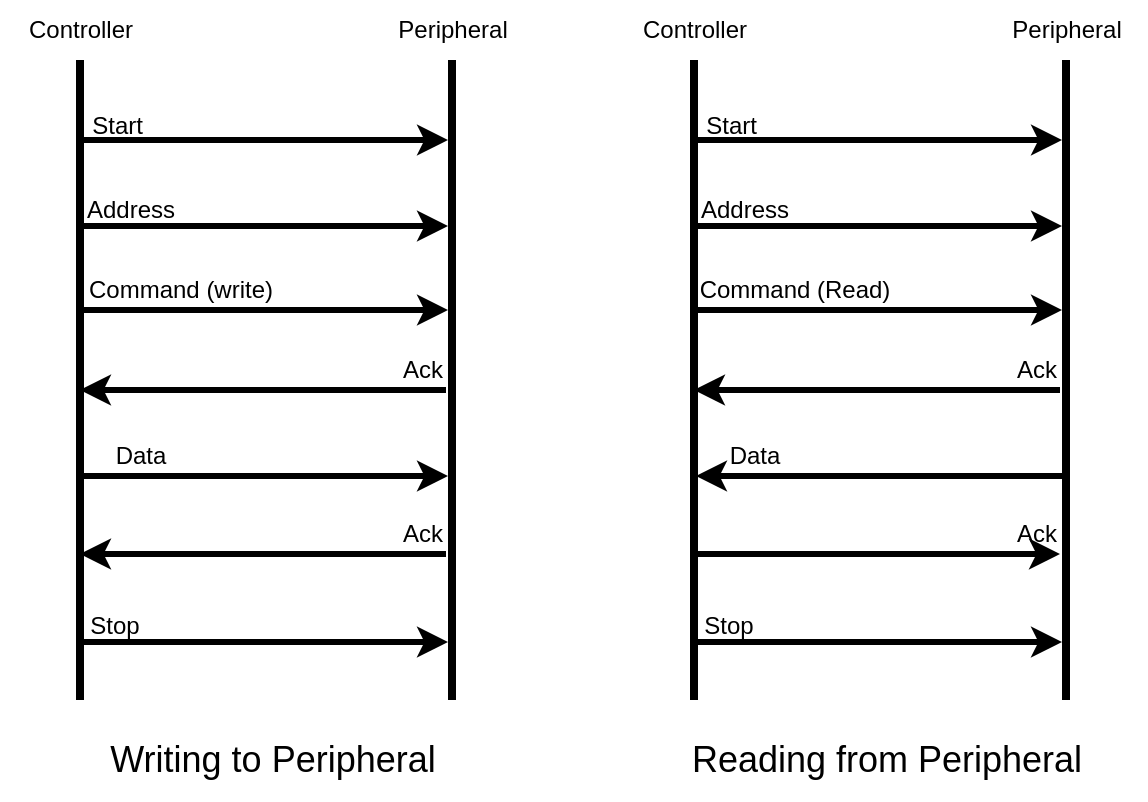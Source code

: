 <mxfile version="21.3.2" type="device">
  <diagram name="Page-1" id="d136zl7xPimBK5EIYTPY">
    <mxGraphModel dx="1050" dy="530" grid="1" gridSize="10" guides="1" tooltips="1" connect="1" arrows="1" fold="1" page="1" pageScale="1" pageWidth="1654" pageHeight="2336" math="0" shadow="0">
      <root>
        <mxCell id="0" />
        <mxCell id="1" parent="0" />
        <mxCell id="9gyQ5huFnyR0sVXiCk2G-1" value="" style="line;strokeWidth=4;direction=south;html=1;perimeter=backbonePerimeter;points=[];outlineConnect=0;" vertex="1" parent="1">
          <mxGeometry x="324" y="80" width="10" height="320" as="geometry" />
        </mxCell>
        <mxCell id="9gyQ5huFnyR0sVXiCk2G-2" value="" style="line;strokeWidth=4;direction=south;html=1;perimeter=backbonePerimeter;points=[];outlineConnect=0;" vertex="1" parent="1">
          <mxGeometry x="510" y="80" width="10" height="320" as="geometry" />
        </mxCell>
        <mxCell id="9gyQ5huFnyR0sVXiCk2G-3" value="Controller" style="text;html=1;align=center;verticalAlign=middle;resizable=0;points=[];autosize=1;strokeColor=none;fillColor=none;" vertex="1" parent="1">
          <mxGeometry x="289" y="50" width="80" height="30" as="geometry" />
        </mxCell>
        <mxCell id="9gyQ5huFnyR0sVXiCk2G-4" value="Peripheral" style="text;html=1;align=center;verticalAlign=middle;resizable=0;points=[];autosize=1;strokeColor=none;fillColor=none;" vertex="1" parent="1">
          <mxGeometry x="475" y="50" width="80" height="30" as="geometry" />
        </mxCell>
        <mxCell id="9gyQ5huFnyR0sVXiCk2G-5" value="" style="endArrow=classic;html=1;rounded=0;strokeWidth=3;" edge="1" parent="1" target="9gyQ5huFnyR0sVXiCk2G-2">
          <mxGeometry width="50" height="50" relative="1" as="geometry">
            <mxPoint x="330" y="120" as="sourcePoint" />
            <mxPoint x="380" y="70" as="targetPoint" />
          </mxGeometry>
        </mxCell>
        <mxCell id="9gyQ5huFnyR0sVXiCk2G-6" value="Start&amp;nbsp;" style="text;html=1;align=center;verticalAlign=middle;resizable=0;points=[];autosize=1;strokeColor=none;fillColor=none;" vertex="1" parent="1">
          <mxGeometry x="324" y="98" width="50" height="30" as="geometry" />
        </mxCell>
        <mxCell id="9gyQ5huFnyR0sVXiCk2G-7" value="" style="endArrow=classic;html=1;rounded=0;strokeWidth=3;" edge="1" parent="1">
          <mxGeometry width="50" height="50" relative="1" as="geometry">
            <mxPoint x="330" y="163" as="sourcePoint" />
            <mxPoint x="513" y="163" as="targetPoint" />
          </mxGeometry>
        </mxCell>
        <mxCell id="9gyQ5huFnyR0sVXiCk2G-8" value="Address" style="text;html=1;align=center;verticalAlign=middle;resizable=0;points=[];autosize=1;strokeColor=none;fillColor=none;" vertex="1" parent="1">
          <mxGeometry x="319" y="140" width="70" height="30" as="geometry" />
        </mxCell>
        <mxCell id="9gyQ5huFnyR0sVXiCk2G-11" value="" style="endArrow=classic;html=1;rounded=0;strokeWidth=3;" edge="1" parent="1">
          <mxGeometry width="50" height="50" relative="1" as="geometry">
            <mxPoint x="330" y="205" as="sourcePoint" />
            <mxPoint x="513" y="205" as="targetPoint" />
          </mxGeometry>
        </mxCell>
        <mxCell id="9gyQ5huFnyR0sVXiCk2G-12" value="Command (write)" style="text;html=1;align=center;verticalAlign=middle;resizable=0;points=[];autosize=1;strokeColor=none;fillColor=none;" vertex="1" parent="1">
          <mxGeometry x="319" y="180" width="120" height="30" as="geometry" />
        </mxCell>
        <mxCell id="9gyQ5huFnyR0sVXiCk2G-14" value="" style="endArrow=classic;html=1;rounded=0;strokeWidth=3;" edge="1" parent="1">
          <mxGeometry width="50" height="50" relative="1" as="geometry">
            <mxPoint x="512" y="245" as="sourcePoint" />
            <mxPoint x="329" y="245" as="targetPoint" />
          </mxGeometry>
        </mxCell>
        <mxCell id="9gyQ5huFnyR0sVXiCk2G-15" value="Ack" style="text;html=1;align=center;verticalAlign=middle;resizable=0;points=[];autosize=1;strokeColor=none;fillColor=none;" vertex="1" parent="1">
          <mxGeometry x="480" y="220" width="40" height="30" as="geometry" />
        </mxCell>
        <mxCell id="9gyQ5huFnyR0sVXiCk2G-16" value="" style="endArrow=classic;html=1;rounded=0;strokeWidth=3;" edge="1" parent="1">
          <mxGeometry width="50" height="50" relative="1" as="geometry">
            <mxPoint x="330" y="288" as="sourcePoint" />
            <mxPoint x="513" y="288" as="targetPoint" />
          </mxGeometry>
        </mxCell>
        <mxCell id="9gyQ5huFnyR0sVXiCk2G-17" value="Data" style="text;html=1;align=center;verticalAlign=middle;resizable=0;points=[];autosize=1;strokeColor=none;fillColor=none;" vertex="1" parent="1">
          <mxGeometry x="334" y="263" width="50" height="30" as="geometry" />
        </mxCell>
        <mxCell id="9gyQ5huFnyR0sVXiCk2G-18" value="" style="endArrow=classic;html=1;rounded=0;strokeWidth=3;" edge="1" parent="1">
          <mxGeometry width="50" height="50" relative="1" as="geometry">
            <mxPoint x="512" y="327" as="sourcePoint" />
            <mxPoint x="329" y="327" as="targetPoint" />
          </mxGeometry>
        </mxCell>
        <mxCell id="9gyQ5huFnyR0sVXiCk2G-19" value="Ack" style="text;html=1;align=center;verticalAlign=middle;resizable=0;points=[];autosize=1;strokeColor=none;fillColor=none;" vertex="1" parent="1">
          <mxGeometry x="480" y="302" width="40" height="30" as="geometry" />
        </mxCell>
        <mxCell id="9gyQ5huFnyR0sVXiCk2G-21" value="" style="endArrow=classic;html=1;rounded=0;strokeWidth=3;" edge="1" parent="1">
          <mxGeometry width="50" height="50" relative="1" as="geometry">
            <mxPoint x="330" y="371" as="sourcePoint" />
            <mxPoint x="513" y="371" as="targetPoint" />
          </mxGeometry>
        </mxCell>
        <mxCell id="9gyQ5huFnyR0sVXiCk2G-22" value="Stop" style="text;html=1;align=center;verticalAlign=middle;resizable=0;points=[];autosize=1;strokeColor=none;fillColor=none;" vertex="1" parent="1">
          <mxGeometry x="321" y="348" width="50" height="30" as="geometry" />
        </mxCell>
        <mxCell id="9gyQ5huFnyR0sVXiCk2G-23" value="" style="line;strokeWidth=4;direction=south;html=1;perimeter=backbonePerimeter;points=[];outlineConnect=0;" vertex="1" parent="1">
          <mxGeometry x="631" y="80" width="10" height="320" as="geometry" />
        </mxCell>
        <mxCell id="9gyQ5huFnyR0sVXiCk2G-24" value="" style="line;strokeWidth=4;direction=south;html=1;perimeter=backbonePerimeter;points=[];outlineConnect=0;" vertex="1" parent="1">
          <mxGeometry x="817" y="80" width="10" height="320" as="geometry" />
        </mxCell>
        <mxCell id="9gyQ5huFnyR0sVXiCk2G-25" value="Controller" style="text;html=1;align=center;verticalAlign=middle;resizable=0;points=[];autosize=1;strokeColor=none;fillColor=none;" vertex="1" parent="1">
          <mxGeometry x="596" y="50" width="80" height="30" as="geometry" />
        </mxCell>
        <mxCell id="9gyQ5huFnyR0sVXiCk2G-26" value="Peripheral" style="text;html=1;align=center;verticalAlign=middle;resizable=0;points=[];autosize=1;strokeColor=none;fillColor=none;" vertex="1" parent="1">
          <mxGeometry x="782" y="50" width="80" height="30" as="geometry" />
        </mxCell>
        <mxCell id="9gyQ5huFnyR0sVXiCk2G-27" value="" style="endArrow=classic;html=1;rounded=0;strokeWidth=3;" edge="1" parent="1" target="9gyQ5huFnyR0sVXiCk2G-24">
          <mxGeometry width="50" height="50" relative="1" as="geometry">
            <mxPoint x="637" y="120" as="sourcePoint" />
            <mxPoint x="687" y="70" as="targetPoint" />
          </mxGeometry>
        </mxCell>
        <mxCell id="9gyQ5huFnyR0sVXiCk2G-28" value="Start&amp;nbsp;" style="text;html=1;align=center;verticalAlign=middle;resizable=0;points=[];autosize=1;strokeColor=none;fillColor=none;" vertex="1" parent="1">
          <mxGeometry x="631" y="98" width="50" height="30" as="geometry" />
        </mxCell>
        <mxCell id="9gyQ5huFnyR0sVXiCk2G-29" value="" style="endArrow=classic;html=1;rounded=0;strokeWidth=3;" edge="1" parent="1">
          <mxGeometry width="50" height="50" relative="1" as="geometry">
            <mxPoint x="637" y="163" as="sourcePoint" />
            <mxPoint x="820" y="163" as="targetPoint" />
          </mxGeometry>
        </mxCell>
        <mxCell id="9gyQ5huFnyR0sVXiCk2G-30" value="Address" style="text;html=1;align=center;verticalAlign=middle;resizable=0;points=[];autosize=1;strokeColor=none;fillColor=none;" vertex="1" parent="1">
          <mxGeometry x="626" y="140" width="70" height="30" as="geometry" />
        </mxCell>
        <mxCell id="9gyQ5huFnyR0sVXiCk2G-31" value="" style="endArrow=classic;html=1;rounded=0;strokeWidth=3;" edge="1" parent="1">
          <mxGeometry width="50" height="50" relative="1" as="geometry">
            <mxPoint x="637" y="205" as="sourcePoint" />
            <mxPoint x="820" y="205" as="targetPoint" />
          </mxGeometry>
        </mxCell>
        <mxCell id="9gyQ5huFnyR0sVXiCk2G-32" value="Command (Read)" style="text;html=1;align=center;verticalAlign=middle;resizable=0;points=[];autosize=1;strokeColor=none;fillColor=none;" vertex="1" parent="1">
          <mxGeometry x="626" y="180" width="120" height="30" as="geometry" />
        </mxCell>
        <mxCell id="9gyQ5huFnyR0sVXiCk2G-33" value="" style="endArrow=classic;html=1;rounded=0;strokeWidth=3;" edge="1" parent="1">
          <mxGeometry width="50" height="50" relative="1" as="geometry">
            <mxPoint x="819" y="245" as="sourcePoint" />
            <mxPoint x="636" y="245" as="targetPoint" />
          </mxGeometry>
        </mxCell>
        <mxCell id="9gyQ5huFnyR0sVXiCk2G-34" value="Ack" style="text;html=1;align=center;verticalAlign=middle;resizable=0;points=[];autosize=1;strokeColor=none;fillColor=none;" vertex="1" parent="1">
          <mxGeometry x="787" y="220" width="40" height="30" as="geometry" />
        </mxCell>
        <mxCell id="9gyQ5huFnyR0sVXiCk2G-35" value="" style="endArrow=classic;html=1;rounded=0;strokeWidth=3;" edge="1" parent="1">
          <mxGeometry width="50" height="50" relative="1" as="geometry">
            <mxPoint x="820" y="288" as="sourcePoint" />
            <mxPoint x="637" y="288" as="targetPoint" />
          </mxGeometry>
        </mxCell>
        <mxCell id="9gyQ5huFnyR0sVXiCk2G-36" value="Data" style="text;html=1;align=center;verticalAlign=middle;resizable=0;points=[];autosize=1;strokeColor=none;fillColor=none;" vertex="1" parent="1">
          <mxGeometry x="641" y="263" width="50" height="30" as="geometry" />
        </mxCell>
        <mxCell id="9gyQ5huFnyR0sVXiCk2G-37" value="" style="endArrow=classic;html=1;rounded=0;strokeWidth=3;" edge="1" parent="1">
          <mxGeometry width="50" height="50" relative="1" as="geometry">
            <mxPoint x="636" y="327" as="sourcePoint" />
            <mxPoint x="819" y="327" as="targetPoint" />
          </mxGeometry>
        </mxCell>
        <mxCell id="9gyQ5huFnyR0sVXiCk2G-38" value="Ack" style="text;html=1;align=center;verticalAlign=middle;resizable=0;points=[];autosize=1;strokeColor=none;fillColor=none;" vertex="1" parent="1">
          <mxGeometry x="787" y="302" width="40" height="30" as="geometry" />
        </mxCell>
        <mxCell id="9gyQ5huFnyR0sVXiCk2G-39" value="" style="endArrow=classic;html=1;rounded=0;strokeWidth=3;" edge="1" parent="1">
          <mxGeometry width="50" height="50" relative="1" as="geometry">
            <mxPoint x="637" y="371" as="sourcePoint" />
            <mxPoint x="820" y="371" as="targetPoint" />
          </mxGeometry>
        </mxCell>
        <mxCell id="9gyQ5huFnyR0sVXiCk2G-40" value="Stop" style="text;html=1;align=center;verticalAlign=middle;resizable=0;points=[];autosize=1;strokeColor=none;fillColor=none;" vertex="1" parent="1">
          <mxGeometry x="628" y="348" width="50" height="30" as="geometry" />
        </mxCell>
        <mxCell id="9gyQ5huFnyR0sVXiCk2G-41" value="&lt;font style=&quot;font-size: 18px;&quot;&gt;Writing to Peripheral&lt;/font&gt;" style="text;html=1;align=center;verticalAlign=middle;resizable=0;points=[];autosize=1;strokeColor=none;fillColor=none;" vertex="1" parent="1">
          <mxGeometry x="330" y="410" width="190" height="40" as="geometry" />
        </mxCell>
        <mxCell id="9gyQ5huFnyR0sVXiCk2G-42" value="&lt;font style=&quot;font-size: 18px;&quot;&gt;Reading from Peripheral&lt;/font&gt;" style="text;html=1;align=center;verticalAlign=middle;resizable=0;points=[];autosize=1;strokeColor=none;fillColor=none;" vertex="1" parent="1">
          <mxGeometry x="622" y="410" width="220" height="40" as="geometry" />
        </mxCell>
      </root>
    </mxGraphModel>
  </diagram>
</mxfile>

